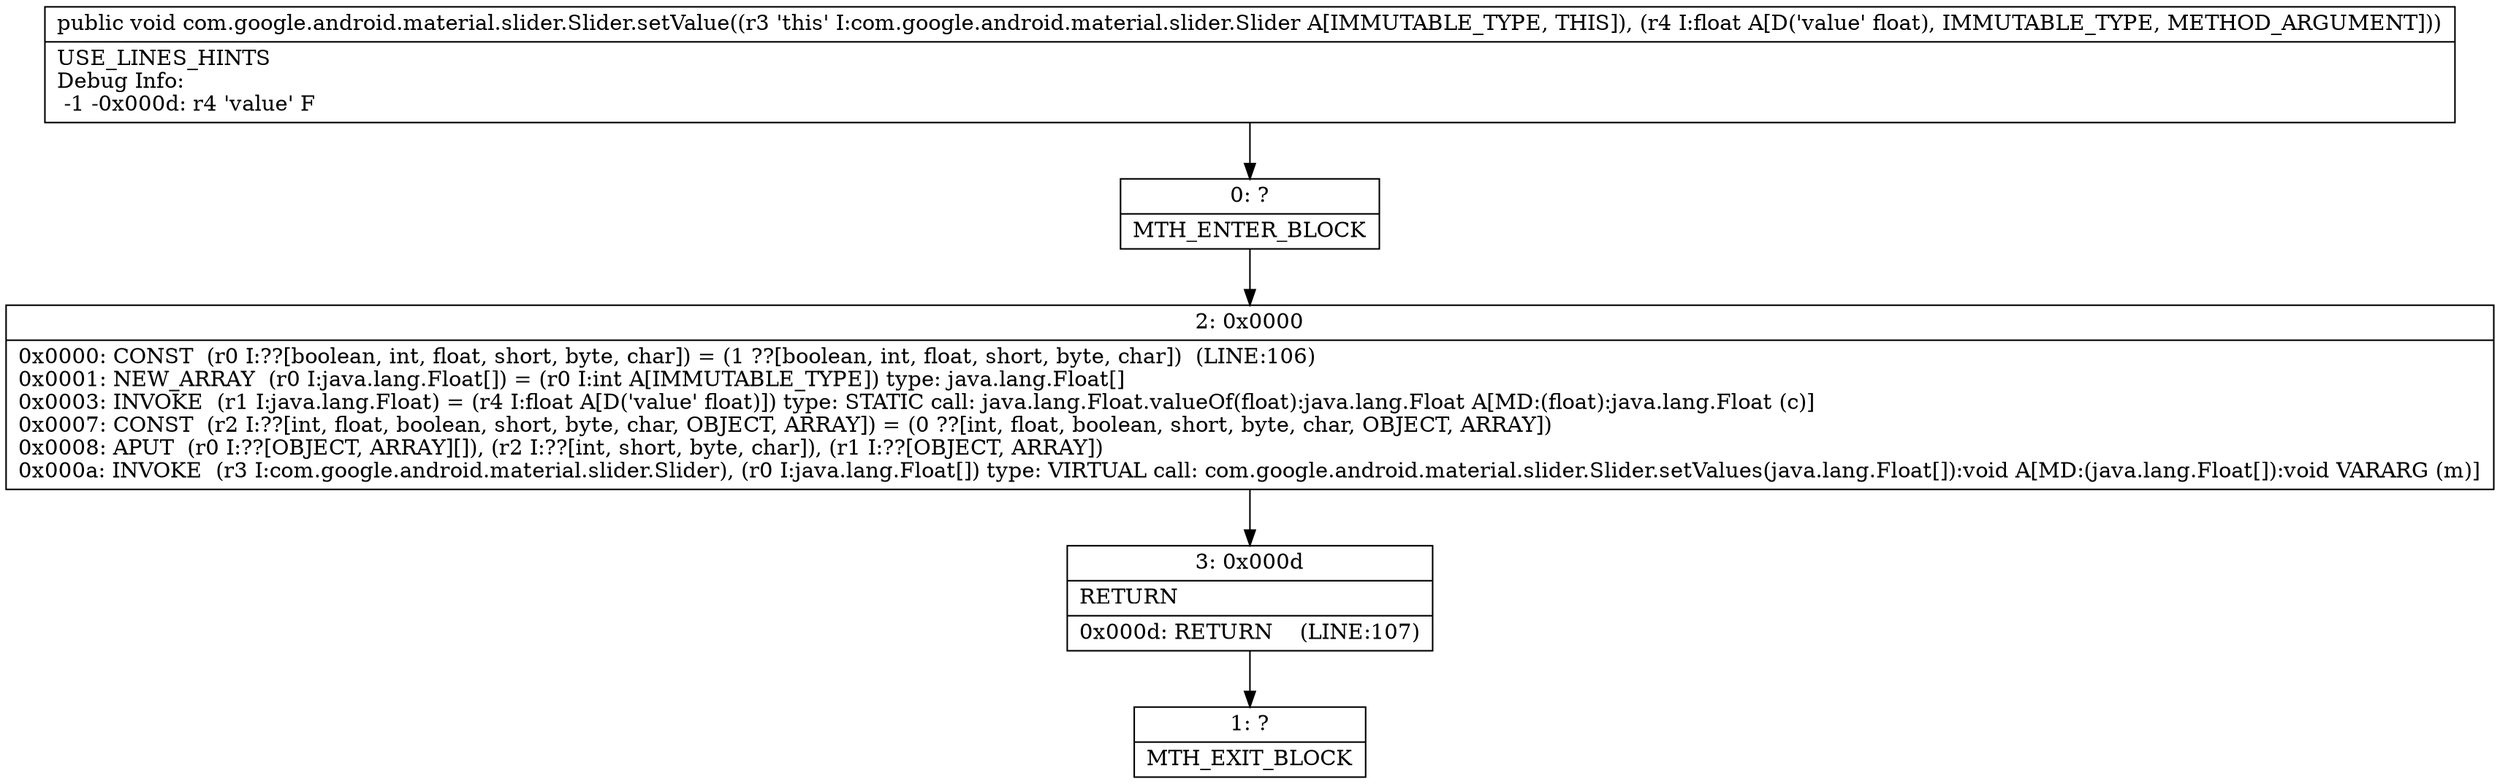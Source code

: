 digraph "CFG forcom.google.android.material.slider.Slider.setValue(F)V" {
Node_0 [shape=record,label="{0\:\ ?|MTH_ENTER_BLOCK\l}"];
Node_2 [shape=record,label="{2\:\ 0x0000|0x0000: CONST  (r0 I:??[boolean, int, float, short, byte, char]) = (1 ??[boolean, int, float, short, byte, char])  (LINE:106)\l0x0001: NEW_ARRAY  (r0 I:java.lang.Float[]) = (r0 I:int A[IMMUTABLE_TYPE]) type: java.lang.Float[] \l0x0003: INVOKE  (r1 I:java.lang.Float) = (r4 I:float A[D('value' float)]) type: STATIC call: java.lang.Float.valueOf(float):java.lang.Float A[MD:(float):java.lang.Float (c)]\l0x0007: CONST  (r2 I:??[int, float, boolean, short, byte, char, OBJECT, ARRAY]) = (0 ??[int, float, boolean, short, byte, char, OBJECT, ARRAY]) \l0x0008: APUT  (r0 I:??[OBJECT, ARRAY][]), (r2 I:??[int, short, byte, char]), (r1 I:??[OBJECT, ARRAY]) \l0x000a: INVOKE  (r3 I:com.google.android.material.slider.Slider), (r0 I:java.lang.Float[]) type: VIRTUAL call: com.google.android.material.slider.Slider.setValues(java.lang.Float[]):void A[MD:(java.lang.Float[]):void VARARG (m)]\l}"];
Node_3 [shape=record,label="{3\:\ 0x000d|RETURN\l|0x000d: RETURN    (LINE:107)\l}"];
Node_1 [shape=record,label="{1\:\ ?|MTH_EXIT_BLOCK\l}"];
MethodNode[shape=record,label="{public void com.google.android.material.slider.Slider.setValue((r3 'this' I:com.google.android.material.slider.Slider A[IMMUTABLE_TYPE, THIS]), (r4 I:float A[D('value' float), IMMUTABLE_TYPE, METHOD_ARGUMENT]))  | USE_LINES_HINTS\lDebug Info:\l  \-1 \-0x000d: r4 'value' F\l}"];
MethodNode -> Node_0;Node_0 -> Node_2;
Node_2 -> Node_3;
Node_3 -> Node_1;
}

